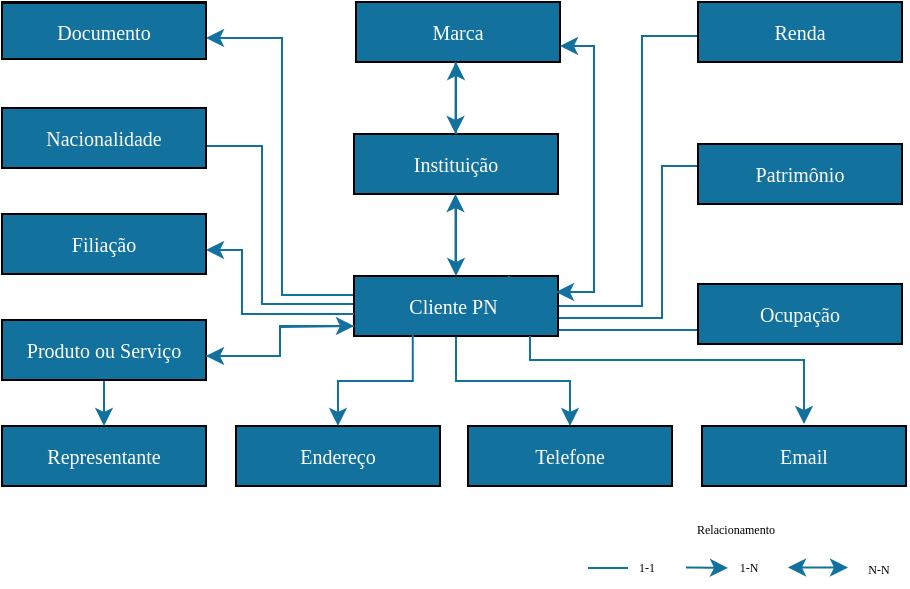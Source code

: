 <mxfile version="14.4.2" type="device"><diagram id="pwx9f-JPc5i2mSrcDJkJ" name="Accounts - Balance"><mxGraphModel dx="662" dy="1520" grid="1" gridSize="10" guides="1" tooltips="1" connect="1" arrows="1" fold="1" page="1" pageScale="1" pageWidth="827" pageHeight="1169" math="0" shadow="0"><root><mxCell id="0"/><mxCell id="1" parent="0"/><mxCell id="xF3JviuUzvWehGFomqNN-13" value="" style="whiteSpace=wrap;html=1;" parent="1" vertex="1"><mxGeometry x="282" y="-950" width="20" height="10" as="geometry"/></mxCell><mxCell id="3X2GgIw8dlf1CgqaEYxp-61" value="" style="rounded=1;whiteSpace=wrap;html=1;strokeColor=#000000;fillColor=#13719E;" parent="1" vertex="1"><mxGeometry x="269" y="-1055" width="20" height="10" as="geometry"/></mxCell><mxCell id="3X2GgIw8dlf1CgqaEYxp-28" value="" style="rounded=1;whiteSpace=wrap;html=1;strokeColor=#000000;fillColor=#13719E;" parent="1" vertex="1"><mxGeometry x="557" y="-1040" width="20" height="14" as="geometry"/></mxCell><mxCell id="3X2GgIw8dlf1CgqaEYxp-29" value="" style="rounded=1;whiteSpace=wrap;html=1;strokeColor=#000000;fillColor=#13719E;" parent="1" vertex="1"><mxGeometry x="560" y="-977" width="20" height="14" as="geometry"/></mxCell><mxCell id="3X2GgIw8dlf1CgqaEYxp-27" value="" style="rounded=1;whiteSpace=wrap;html=1;strokeColor=#000000;fillColor=#13719E;" parent="1" vertex="1"><mxGeometry x="557" y="-1112" width="20" height="14" as="geometry"/></mxCell><mxCell id="3X2GgIw8dlf1CgqaEYxp-32" style="edgeStyle=orthogonalEdgeStyle;rounded=0;orthogonalLoop=1;jettySize=auto;html=1;exitX=1;exitY=0.5;exitDx=0;exitDy=0;entryX=0;entryY=0.5;entryDx=0;entryDy=0;strokeColor=#13719E;" parent="1" edge="1"><mxGeometry relative="1" as="geometry"><mxPoint x="478" y="-958" as="sourcePoint"/><mxPoint x="560" y="-958" as="targetPoint"/></mxGeometry></mxCell><mxCell id="3X2GgIw8dlf1CgqaEYxp-35" style="edgeStyle=orthogonalEdgeStyle;rounded=0;orthogonalLoop=1;jettySize=auto;html=1;exitX=0.5;exitY=1;exitDx=0;exitDy=0;strokeColor=#13719E;" parent="1" source="3X2GgIw8dlf1CgqaEYxp-2" target="3X2GgIw8dlf1CgqaEYxp-8" edge="1"><mxGeometry relative="1" as="geometry"/></mxCell><mxCell id="3X2GgIw8dlf1CgqaEYxp-49" style="edgeStyle=orthogonalEdgeStyle;rounded=0;orthogonalLoop=1;jettySize=auto;html=1;exitX=1;exitY=0.25;exitDx=0;exitDy=0;strokeColor=#13719E;entryX=0;entryY=0.75;entryDx=0;entryDy=0;" parent="1" target="3X2GgIw8dlf1CgqaEYxp-28" edge="1"><mxGeometry relative="1" as="geometry"><mxPoint x="478" y="-971.5" as="sourcePoint"/><Array as="points"><mxPoint x="478" y="-964"/><mxPoint x="530" y="-964"/><mxPoint x="530" y="-1040"/><mxPoint x="550" y="-1040"/><mxPoint x="550" y="-1029"/></Array><mxPoint x="530" y="-1030" as="targetPoint"/></mxGeometry></mxCell><mxCell id="3X2GgIw8dlf1CgqaEYxp-59" style="edgeStyle=orthogonalEdgeStyle;rounded=0;orthogonalLoop=1;jettySize=auto;html=1;strokeColor=#13719E;exitX=1;exitY=0.25;exitDx=0;exitDy=0;entryX=0;entryY=0.5;entryDx=0;entryDy=0;" parent="1" source="3X2GgIw8dlf1CgqaEYxp-2" target="3X2GgIw8dlf1CgqaEYxp-27" edge="1"><mxGeometry relative="1" as="geometry"><mxPoint x="595" y="-1050" as="sourcePoint"/><mxPoint x="550" y="-1105" as="targetPoint"/><Array as="points"><mxPoint x="478" y="-970"/><mxPoint x="520" y="-970"/><mxPoint x="520" y="-1105"/></Array></mxGeometry></mxCell><mxCell id="3X2GgIw8dlf1CgqaEYxp-66" style="edgeStyle=orthogonalEdgeStyle;rounded=0;orthogonalLoop=1;jettySize=auto;html=1;strokeColor=#13719E;exitX=0;exitY=0.5;exitDx=0;exitDy=0;" parent="1" edge="1"><mxGeometry relative="1" as="geometry"><mxPoint x="376" y="-971" as="sourcePoint"/><mxPoint x="289" y="-1043" as="targetPoint"/><Array as="points"><mxPoint x="330" y="-971"/><mxPoint x="330" y="-1050"/><mxPoint x="289" y="-1050"/></Array></mxGeometry></mxCell><mxCell id="3X2GgIw8dlf1CgqaEYxp-67" style="edgeStyle=orthogonalEdgeStyle;rounded=0;orthogonalLoop=1;jettySize=auto;html=1;entryX=1;entryY=0.5;entryDx=0;entryDy=0;strokeColor=#13719E;exitX=0;exitY=0.25;exitDx=0;exitDy=0;" parent="1" edge="1"><mxGeometry relative="1" as="geometry"><mxPoint x="376" y="-975.5" as="sourcePoint"/><Array as="points"><mxPoint x="340" y="-975"/><mxPoint x="340" y="-1104"/></Array><mxPoint x="302" y="-1104" as="targetPoint"/></mxGeometry></mxCell><mxCell id="3X2GgIw8dlf1CgqaEYxp-2" value="&lt;font face=&quot;Verdana&quot; style=&quot;font-size: 10px&quot; color=&quot;#ffffff&quot;&gt;Cliente PN&amp;nbsp;&lt;/font&gt;" style="rounded=0;whiteSpace=wrap;html=1;fillColor=#13719E;strokeColor=#000000;flipV=1;" parent="1" vertex="1"><mxGeometry x="376" y="-985" width="102" height="30" as="geometry"/></mxCell><mxCell id="3X2GgIw8dlf1CgqaEYxp-3" style="edgeStyle=orthogonalEdgeStyle;rounded=0;orthogonalLoop=1;jettySize=auto;html=1;exitX=0.5;exitY=1;exitDx=0;exitDy=0;" parent="1" source="3X2GgIw8dlf1CgqaEYxp-2" target="3X2GgIw8dlf1CgqaEYxp-2" edge="1"><mxGeometry relative="1" as="geometry"/></mxCell><mxCell id="3X2GgIw8dlf1CgqaEYxp-7" value="&lt;font face=&quot;Verdana&quot; style=&quot;font-size: 10px&quot; color=&quot;#ffffff&quot;&gt;Endereço&lt;/font&gt;" style="rounded=0;whiteSpace=wrap;html=1;fillColor=#13719E;strokeColor=#000000;" parent="1" vertex="1"><mxGeometry x="317" y="-910" width="102" height="30" as="geometry"/></mxCell><mxCell id="3X2GgIw8dlf1CgqaEYxp-8" value="&lt;font face=&quot;Verdana&quot; style=&quot;font-size: 10px&quot; color=&quot;#ffffff&quot;&gt;Telefone&lt;/font&gt;" style="rounded=0;whiteSpace=wrap;html=1;fillColor=#13719E;strokeColor=#000000;" parent="1" vertex="1"><mxGeometry x="433" y="-910" width="102" height="30" as="geometry"/></mxCell><mxCell id="3X2GgIw8dlf1CgqaEYxp-9" value="&lt;font face=&quot;Verdana&quot; style=&quot;font-size: 10px&quot; color=&quot;#ffffff&quot;&gt;Email&lt;/font&gt;" style="rounded=0;whiteSpace=wrap;html=1;fillColor=#13719E;strokeColor=#000000;" parent="1" vertex="1"><mxGeometry x="550" y="-910" width="102" height="30" as="geometry"/></mxCell><mxCell id="3X2GgIw8dlf1CgqaEYxp-10" value="&lt;font face=&quot;Verdana&quot; style=&quot;font-size: 10px&quot; color=&quot;#ffffff&quot;&gt;Renda&lt;/font&gt;" style="rounded=0;whiteSpace=wrap;html=1;fillColor=#13719E;strokeColor=#000000;" parent="1" vertex="1"><mxGeometry x="548" y="-1122" width="102" height="30" as="geometry"/></mxCell><mxCell id="3X2GgIw8dlf1CgqaEYxp-11" value="&lt;font face=&quot;Verdana&quot; style=&quot;font-size: 10px&quot; color=&quot;#ffffff&quot;&gt;Patrimônio&lt;/font&gt;" style="rounded=0;whiteSpace=wrap;html=1;fillColor=#13719E;strokeColor=#000000;" parent="1" vertex="1"><mxGeometry x="548" y="-1051" width="102" height="30" as="geometry"/></mxCell><mxCell id="3X2GgIw8dlf1CgqaEYxp-12" value="&lt;font face=&quot;Verdana&quot; style=&quot;font-size: 10px&quot; color=&quot;#ffffff&quot;&gt;Ocupação&lt;/font&gt;" style="rounded=0;whiteSpace=wrap;html=1;fillColor=#13719E;strokeColor=#000000;" parent="1" vertex="1"><mxGeometry x="548" y="-981" width="102" height="30" as="geometry"/></mxCell><mxCell id="3X2GgIw8dlf1CgqaEYxp-14" value="&lt;font face=&quot;Verdana&quot; style=&quot;font-size: 10px&quot; color=&quot;#ffffff&quot;&gt;Representante&lt;/font&gt;" style="rounded=0;whiteSpace=wrap;html=1;fillColor=#13719E;strokeColor=#000000;" parent="1" vertex="1"><mxGeometry x="200" y="-910" width="102" height="30" as="geometry"/></mxCell><mxCell id="3X2GgIw8dlf1CgqaEYxp-55" style="edgeStyle=orthogonalEdgeStyle;rounded=0;orthogonalLoop=1;jettySize=auto;html=1;exitX=0.5;exitY=1;exitDx=0;exitDy=0;entryX=0.5;entryY=0;entryDx=0;entryDy=0;strokeColor=#13719E;" parent="1" source="3X2GgIw8dlf1CgqaEYxp-15" target="3X2GgIw8dlf1CgqaEYxp-14" edge="1"><mxGeometry relative="1" as="geometry"/></mxCell><mxCell id="3X2GgIw8dlf1CgqaEYxp-15" value="&lt;font face=&quot;Verdana&quot; style=&quot;font-size: 10px&quot; color=&quot;#ffffff&quot;&gt;Produto ou Serviço&lt;/font&gt;" style="rounded=0;whiteSpace=wrap;html=1;fillColor=#13719E;strokeColor=#000000;" parent="1" vertex="1"><mxGeometry x="200" y="-963" width="102" height="30" as="geometry"/></mxCell><mxCell id="3X2GgIw8dlf1CgqaEYxp-36" style="edgeStyle=orthogonalEdgeStyle;rounded=0;orthogonalLoop=1;jettySize=auto;html=1;exitX=0.288;exitY=0.017;exitDx=0;exitDy=0;strokeColor=#13719E;entryX=0.5;entryY=0;entryDx=0;entryDy=0;exitPerimeter=0;" parent="1" source="3X2GgIw8dlf1CgqaEYxp-2" target="3X2GgIw8dlf1CgqaEYxp-7" edge="1"><mxGeometry relative="1" as="geometry"><mxPoint x="437" y="-945" as="sourcePoint"/><mxPoint x="501" y="-900" as="targetPoint"/></mxGeometry></mxCell><mxCell id="3X2GgIw8dlf1CgqaEYxp-37" style="edgeStyle=orthogonalEdgeStyle;rounded=0;orthogonalLoop=1;jettySize=auto;html=1;strokeColor=#13719E;" parent="1" edge="1"><mxGeometry relative="1" as="geometry"><mxPoint x="464" y="-955" as="sourcePoint"/><mxPoint x="601" y="-911" as="targetPoint"/><Array as="points"><mxPoint x="464" y="-943"/><mxPoint x="601" y="-943"/></Array></mxGeometry></mxCell><mxCell id="3X2GgIw8dlf1CgqaEYxp-44" value="&lt;font face=&quot;Verdana&quot; style=&quot;font-size: 10px&quot; color=&quot;#ffffff&quot;&gt;Documento&lt;/font&gt;" style="rounded=0;whiteSpace=wrap;html=1;fillColor=#13719E;strokeColor=#000000;" parent="1" vertex="1"><mxGeometry x="200" y="-1122" width="102" height="28" as="geometry"/></mxCell><mxCell id="aJMBiuGrmaaEvdFwyKTD-1" style="edgeStyle=orthogonalEdgeStyle;rounded=0;orthogonalLoop=1;jettySize=auto;html=1;exitX=1;exitY=0.75;exitDx=0;exitDy=0;" parent="1" edge="1"><mxGeometry relative="1" as="geometry"><mxPoint x="302" y="-984.5" as="targetPoint"/><mxPoint x="302" y="-984.5" as="sourcePoint"/></mxGeometry></mxCell><mxCell id="3X2GgIw8dlf1CgqaEYxp-88" value="" style="group" parent="1" vertex="1" connectable="0"><mxGeometry x="491" y="-870" width="162" height="40" as="geometry"/></mxCell><mxCell id="3X2GgIw8dlf1CgqaEYxp-74" value="" style="endArrow=classic;html=1;strokeColor=#13719E;" parent="3X2GgIw8dlf1CgqaEYxp-88" edge="1"><mxGeometry width="50" height="50" relative="1" as="geometry"><mxPoint x="51" y="30.75" as="sourcePoint"/><mxPoint x="72" y="31" as="targetPoint"/><Array as="points"/></mxGeometry></mxCell><mxCell id="3X2GgIw8dlf1CgqaEYxp-75" value="" style="endArrow=none;html=1;strokeColor=#13719E;" parent="3X2GgIw8dlf1CgqaEYxp-88" edge="1"><mxGeometry width="50" height="50" relative="1" as="geometry"><mxPoint x="2" y="31" as="sourcePoint"/><mxPoint x="22" y="31" as="targetPoint"/></mxGeometry></mxCell><mxCell id="3X2GgIw8dlf1CgqaEYxp-76" value="" style="endArrow=classic;startArrow=classic;html=1;strokeColor=#13719E;" parent="3X2GgIw8dlf1CgqaEYxp-88" edge="1"><mxGeometry width="50" height="50" relative="1" as="geometry"><mxPoint x="102" y="30.75" as="sourcePoint"/><mxPoint x="132" y="30.75" as="targetPoint"/></mxGeometry></mxCell><mxCell id="3X2GgIw8dlf1CgqaEYxp-81" value="&lt;font face=&quot;Verdana&quot; style=&quot;font-size: 6px&quot;&gt;1-1&lt;/font&gt;" style="text;html=1;align=center;verticalAlign=middle;resizable=0;points=[];autosize=1;" parent="3X2GgIw8dlf1CgqaEYxp-88" vertex="1"><mxGeometry x="16" y="19" width="30" height="20" as="geometry"/></mxCell><mxCell id="3X2GgIw8dlf1CgqaEYxp-84" value="&lt;font face=&quot;Verdana&quot; style=&quot;font-size: 6px&quot;&gt;N-N&lt;/font&gt;" style="text;html=1;align=center;verticalAlign=middle;resizable=0;points=[];autosize=1;" parent="3X2GgIw8dlf1CgqaEYxp-88" vertex="1"><mxGeometry x="132" y="20" width="30" height="20" as="geometry"/></mxCell><mxCell id="3X2GgIw8dlf1CgqaEYxp-85" value="&lt;font face=&quot;Verdana&quot; style=&quot;font-size: 6px&quot;&gt;Relacionamento&lt;/font&gt;" style="text;html=1;strokeColor=none;fillColor=none;align=center;verticalAlign=middle;whiteSpace=wrap;rounded=0;" parent="3X2GgIw8dlf1CgqaEYxp-88" vertex="1"><mxGeometry width="152" height="20" as="geometry"/></mxCell><mxCell id="3X2GgIw8dlf1CgqaEYxp-87" value="&lt;font face=&quot;Verdana&quot; style=&quot;font-size: 6px&quot;&gt;1-N&lt;/font&gt;" style="text;html=1;align=center;verticalAlign=middle;resizable=0;points=[];autosize=1;" parent="3X2GgIw8dlf1CgqaEYxp-88" vertex="1"><mxGeometry x="67" y="19" width="30" height="20" as="geometry"/></mxCell><mxCell id="xF3JviuUzvWehGFomqNN-3" style="edgeStyle=orthogonalEdgeStyle;rounded=0;orthogonalLoop=1;jettySize=auto;html=1;exitX=0.5;exitY=1;exitDx=0;exitDy=0;entryX=0.5;entryY=0;entryDx=0;entryDy=0;strokeColor=#13719E;" parent="1" edge="1"><mxGeometry relative="1" as="geometry"><mxPoint x="427" y="-1023" as="sourcePoint"/><mxPoint x="427" y="-985" as="targetPoint"/></mxGeometry></mxCell><mxCell id="xF3JviuUzvWehGFomqNN-4" value="&lt;font face=&quot;Verdana&quot; style=&quot;font-size: 10px&quot; color=&quot;#ffffff&quot;&gt;Instituição&lt;/font&gt;" style="rounded=0;whiteSpace=wrap;html=1;fillColor=#13719E;strokeColor=#000000;flipV=1;" parent="1" vertex="1"><mxGeometry x="376" y="-1056" width="102" height="30" as="geometry"/></mxCell><mxCell id="xF3JviuUzvWehGFomqNN-5" style="edgeStyle=orthogonalEdgeStyle;rounded=0;orthogonalLoop=1;jettySize=auto;html=1;exitX=0.5;exitY=0;exitDx=0;exitDy=0;strokeColor=#13719E;" parent="1" source="xF3JviuUzvWehGFomqNN-4" edge="1"><mxGeometry relative="1" as="geometry"><mxPoint x="438" y="-1073" as="sourcePoint"/><mxPoint x="427" y="-1092" as="targetPoint"/><Array as="points"><mxPoint x="427" y="-1080"/><mxPoint x="427" y="-1080"/></Array></mxGeometry></mxCell><mxCell id="xF3JviuUzvWehGFomqNN-6" style="edgeStyle=orthogonalEdgeStyle;rounded=0;orthogonalLoop=1;jettySize=auto;html=1;exitX=0.5;exitY=1;exitDx=0;exitDy=0;entryX=0.5;entryY=0;entryDx=0;entryDy=0;strokeColor=#13719E;" parent="1" edge="1"><mxGeometry relative="1" as="geometry"><mxPoint x="426.75" y="-988" as="sourcePoint"/><mxPoint x="426.75" y="-1026" as="targetPoint"/></mxGeometry></mxCell><mxCell id="xF3JviuUzvWehGFomqNN-14" style="edgeStyle=orthogonalEdgeStyle;rounded=0;orthogonalLoop=1;jettySize=auto;html=1;exitX=0;exitY=0.5;exitDx=0;exitDy=0;entryX=1;entryY=0.5;entryDx=0;entryDy=0;strokeColor=#13719E;" parent="1" target="xF3JviuUzvWehGFomqNN-13" edge="1"><mxGeometry relative="1" as="geometry"><mxPoint x="376" y="-960" as="sourcePoint"/></mxGeometry></mxCell><mxCell id="xF3JviuUzvWehGFomqNN-15" style="edgeStyle=orthogonalEdgeStyle;rounded=0;orthogonalLoop=1;jettySize=auto;html=1;exitX=0;exitY=0.5;exitDx=0;exitDy=0;strokeColor=#13719E;" parent="1" edge="1"><mxGeometry relative="1" as="geometry"><mxPoint x="302" y="-945" as="sourcePoint"/><mxPoint x="376" y="-960" as="targetPoint"/><Array as="points"><mxPoint x="339" y="-945"/><mxPoint x="339" y="-960"/></Array></mxGeometry></mxCell><mxCell id="xF3JviuUzvWehGFomqNN-17" style="edgeStyle=orthogonalEdgeStyle;rounded=0;orthogonalLoop=1;jettySize=auto;html=1;exitX=0;exitY=0.5;exitDx=0;exitDy=0;strokeColor=#13719E;entryX=1;entryY=0.25;entryDx=0;entryDy=0;" parent="1" edge="1"><mxGeometry relative="1" as="geometry"><mxPoint x="376" y="-966" as="sourcePoint"/><mxPoint x="302" y="-998.5" as="targetPoint"/><Array as="points"><mxPoint x="320" y="-966"/><mxPoint x="320" y="-998"/><mxPoint x="302" y="-998"/></Array></mxGeometry></mxCell><mxCell id="aDTW1ab_tPlMRig8u31C-1" value="&lt;font face=&quot;Verdana&quot; style=&quot;font-size: 10px&quot; color=&quot;#ffffff&quot;&gt;Marca&lt;/font&gt;" style="rounded=0;whiteSpace=wrap;html=1;fillColor=#13719E;strokeColor=#000000;flipV=1;" parent="1" vertex="1"><mxGeometry x="377" y="-1122" width="102" height="30" as="geometry"/></mxCell><mxCell id="aDTW1ab_tPlMRig8u31C-2" style="edgeStyle=orthogonalEdgeStyle;rounded=0;orthogonalLoop=1;jettySize=auto;html=1;exitX=0.5;exitY=0;exitDx=0;exitDy=0;strokeColor=#13719E;" parent="1" edge="1"><mxGeometry relative="1" as="geometry"><mxPoint x="426.75" y="-1092" as="sourcePoint"/><mxPoint x="426.75" y="-1056" as="targetPoint"/><Array as="points"><mxPoint x="426.75" y="-1080"/><mxPoint x="426.75" y="-1080"/></Array></mxGeometry></mxCell><mxCell id="aDTW1ab_tPlMRig8u31C-7" style="edgeStyle=orthogonalEdgeStyle;rounded=0;orthogonalLoop=1;jettySize=auto;html=1;strokeColor=#13719E;exitX=1;exitY=0.25;exitDx=0;exitDy=0;" parent="1" edge="1"><mxGeometry relative="1" as="geometry"><mxPoint x="453.5" y="-985" as="sourcePoint"/><mxPoint x="479" y="-1100" as="targetPoint"/><Array as="points"><mxPoint x="454" y="-977"/><mxPoint x="496" y="-977"/><mxPoint x="496" y="-1100"/></Array></mxGeometry></mxCell><mxCell id="aDTW1ab_tPlMRig8u31C-9" style="edgeStyle=orthogonalEdgeStyle;rounded=0;orthogonalLoop=1;jettySize=auto;html=1;strokeColor=#13719E;" parent="1" edge="1"><mxGeometry relative="1" as="geometry"><mxPoint x="496" y="-1041" as="sourcePoint"/><mxPoint x="477" y="-977" as="targetPoint"/><Array as="points"><mxPoint x="496" y="-1041"/><mxPoint x="496" y="-977"/></Array></mxGeometry></mxCell><mxCell id="aDTW1ab_tPlMRig8u31C-10" value="&lt;font face=&quot;Verdana&quot; style=&quot;font-size: 10px&quot; color=&quot;#ffffff&quot;&gt;Documento&lt;/font&gt;" style="rounded=0;whiteSpace=wrap;html=1;fillColor=#13719E;strokeColor=#000000;" parent="1" vertex="1"><mxGeometry x="200" y="-1121.5" width="102" height="28" as="geometry"/></mxCell><mxCell id="aDTW1ab_tPlMRig8u31C-11" value="&lt;font face=&quot;Verdana&quot; style=&quot;font-size: 10px&quot; color=&quot;#ffffff&quot;&gt;Nacionalidade&lt;/font&gt;" style="rounded=0;whiteSpace=wrap;html=1;fillColor=#13719E;strokeColor=#000000;" parent="1" vertex="1"><mxGeometry x="200" y="-1069" width="102" height="30" as="geometry"/></mxCell><mxCell id="aDTW1ab_tPlMRig8u31C-12" value="&lt;font face=&quot;Verdana&quot; style=&quot;font-size: 10px&quot; color=&quot;#ffffff&quot;&gt;Filiação&lt;/font&gt;" style="rounded=0;whiteSpace=wrap;html=1;fillColor=#13719E;strokeColor=#000000;" parent="1" vertex="1"><mxGeometry x="200" y="-1016" width="102" height="30" as="geometry"/></mxCell></root></mxGraphModel></diagram></mxfile>